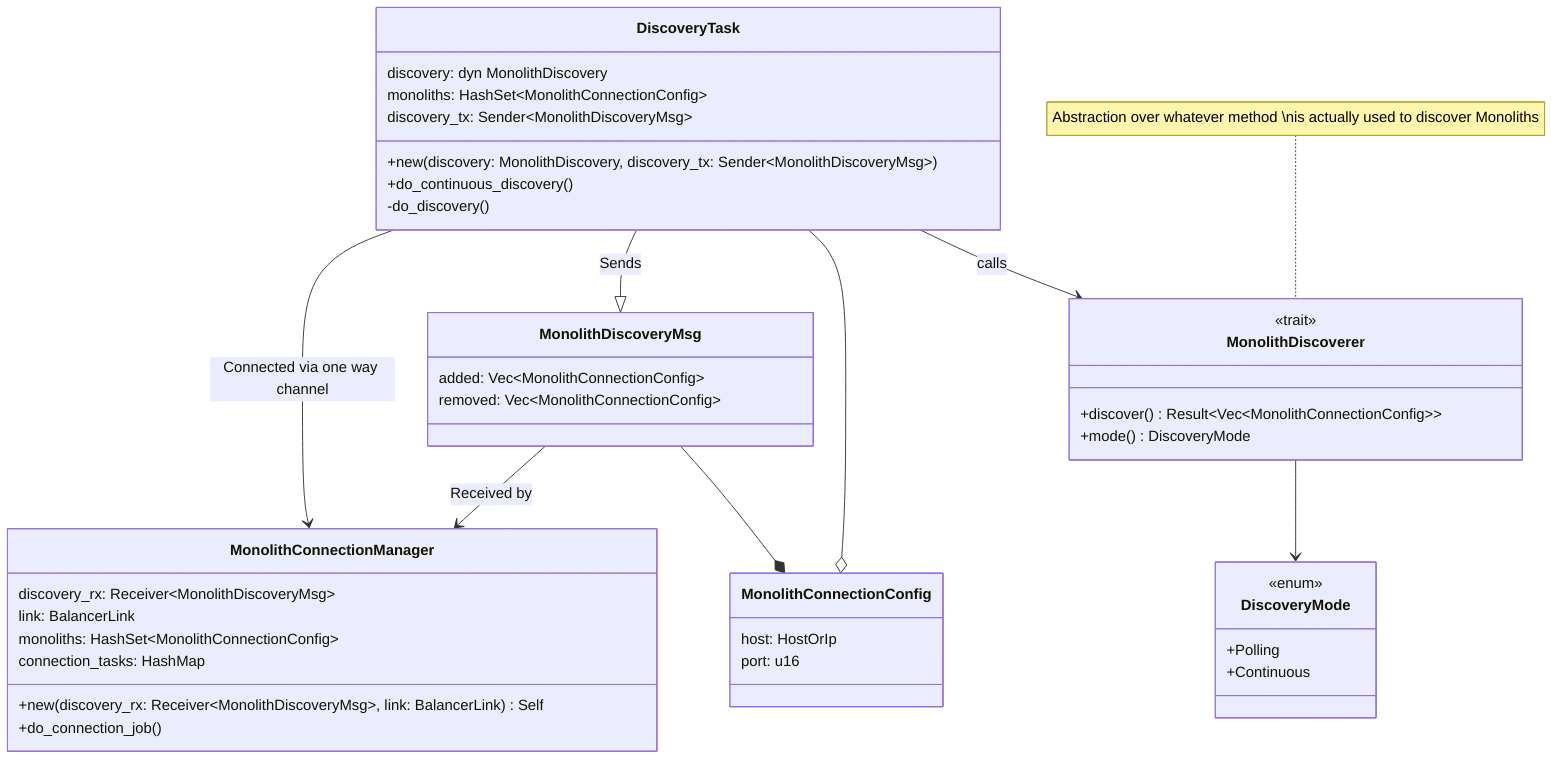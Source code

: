 classDiagram
    class MonolithDiscoverer {
        <<trait>>

        +discover() Result~Vec~MonolithConnectionConfig~~
        +mode() DiscoveryMode
    }
    note for MonolithDiscoverer "Abstraction over whatever method \nis actually used to discover Monoliths"

    class DiscoveryMode {
        <<enum>>
        +Polling
        +Continuous
    }

    class DiscoveryTask {
        discovery: dyn MonolithDiscovery

        monoliths: HashSet~MonolithConnectionConfig~
        discovery_tx: Sender~MonolithDiscoveryMsg~

        +new(discovery: MonolithDiscovery, discovery_tx: Sender~MonolithDiscoveryMsg~)
        +do_continuous_discovery()
        -do_discovery()
    }

    class MonolithDiscoveryMsg {
        added: Vec~MonolithConnectionConfig~
        removed: Vec~MonolithConnectionConfig~
    }

    class MonolithConnectionManager {
        discovery_rx: Receiver~MonolithDiscoveryMsg~
        link: BalancerLink

        monoliths: HashSet~MonolithConnectionConfig~
        %% There's a mermaid-cli bug that prevents us from using the line below
        %%connection_tasks: HashMap~MonolithConnectionConfig, ActiveConnection~
        connection_tasks: HashMap

        +new(discovery_rx: Receiver~MonolithDiscoveryMsg~, link: BalancerLink) Self
        +do_connection_job()
    }

    class MonolithConnectionConfig {
        host: HostOrIp
        port: u16
    }

    DiscoveryTask --|> MonolithDiscoveryMsg : Sends
    DiscoveryTask --o MonolithConnectionConfig
    MonolithDiscoveryMsg --> MonolithConnectionManager : Received by
    DiscoveryTask --> MonolithConnectionManager : Connected via one way channel
    MonolithDiscoveryMsg --* MonolithConnectionConfig
    DiscoveryTask --> MonolithDiscoverer : calls
    MonolithDiscoverer --> DiscoveryMode